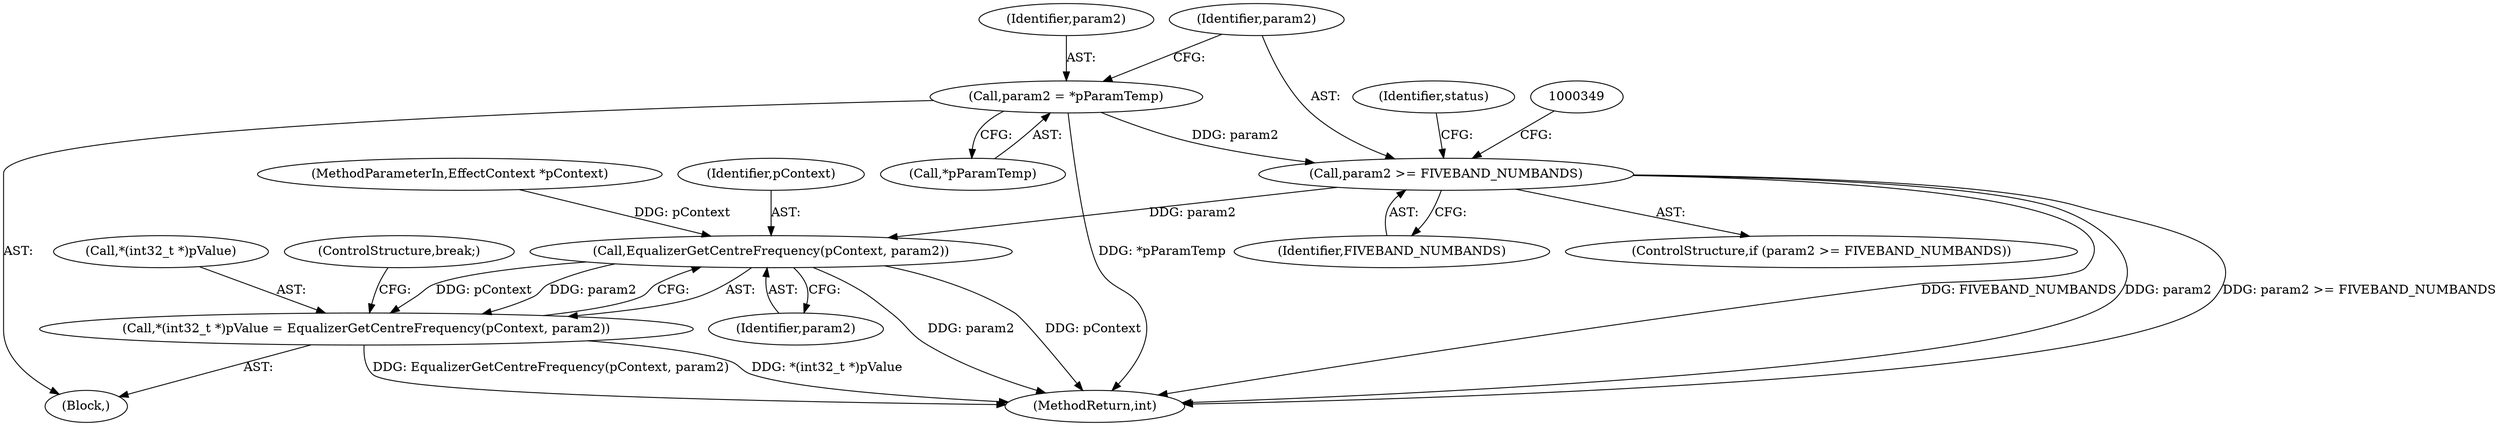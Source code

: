 digraph "1_Android_c66c43ad571ed2590dcd55a762c73c90d9744bac@del" {
"1000337" [label="(Call,param2 >= FIVEBAND_NUMBANDS)"];
"1000332" [label="(Call,param2 = *pParamTemp)"];
"1000351" [label="(Call,EqualizerGetCentreFrequency(pContext, param2))"];
"1000346" [label="(Call,*(int32_t *)pValue = EqualizerGetCentreFrequency(pContext, param2))"];
"1000111" [label="(MethodParameterIn,EffectContext *pContext)"];
"1000351" [label="(Call,EqualizerGetCentreFrequency(pContext, param2))"];
"1000339" [label="(Identifier,FIVEBAND_NUMBANDS)"];
"1000337" [label="(Call,param2 >= FIVEBAND_NUMBANDS)"];
"1000354" [label="(ControlStructure,break;)"];
"1000334" [label="(Call,*pParamTemp)"];
"1000338" [label="(Identifier,param2)"];
"1000346" [label="(Call,*(int32_t *)pValue = EqualizerGetCentreFrequency(pContext, param2))"];
"1000347" [label="(Call,*(int32_t *)pValue)"];
"1000332" [label="(Call,param2 = *pParamTemp)"];
"1000277" [label="(Block,)"];
"1000353" [label="(Identifier,param2)"];
"1000333" [label="(Identifier,param2)"];
"1000522" [label="(MethodReturn,int)"];
"1000352" [label="(Identifier,pContext)"];
"1000342" [label="(Identifier,status)"];
"1000336" [label="(ControlStructure,if (param2 >= FIVEBAND_NUMBANDS))"];
"1000337" -> "1000336"  [label="AST: "];
"1000337" -> "1000339"  [label="CFG: "];
"1000338" -> "1000337"  [label="AST: "];
"1000339" -> "1000337"  [label="AST: "];
"1000342" -> "1000337"  [label="CFG: "];
"1000349" -> "1000337"  [label="CFG: "];
"1000337" -> "1000522"  [label="DDG: FIVEBAND_NUMBANDS"];
"1000337" -> "1000522"  [label="DDG: param2"];
"1000337" -> "1000522"  [label="DDG: param2 >= FIVEBAND_NUMBANDS"];
"1000332" -> "1000337"  [label="DDG: param2"];
"1000337" -> "1000351"  [label="DDG: param2"];
"1000332" -> "1000277"  [label="AST: "];
"1000332" -> "1000334"  [label="CFG: "];
"1000333" -> "1000332"  [label="AST: "];
"1000334" -> "1000332"  [label="AST: "];
"1000338" -> "1000332"  [label="CFG: "];
"1000332" -> "1000522"  [label="DDG: *pParamTemp"];
"1000351" -> "1000346"  [label="AST: "];
"1000351" -> "1000353"  [label="CFG: "];
"1000352" -> "1000351"  [label="AST: "];
"1000353" -> "1000351"  [label="AST: "];
"1000346" -> "1000351"  [label="CFG: "];
"1000351" -> "1000522"  [label="DDG: param2"];
"1000351" -> "1000522"  [label="DDG: pContext"];
"1000351" -> "1000346"  [label="DDG: pContext"];
"1000351" -> "1000346"  [label="DDG: param2"];
"1000111" -> "1000351"  [label="DDG: pContext"];
"1000346" -> "1000277"  [label="AST: "];
"1000347" -> "1000346"  [label="AST: "];
"1000354" -> "1000346"  [label="CFG: "];
"1000346" -> "1000522"  [label="DDG: EqualizerGetCentreFrequency(pContext, param2)"];
"1000346" -> "1000522"  [label="DDG: *(int32_t *)pValue"];
}
